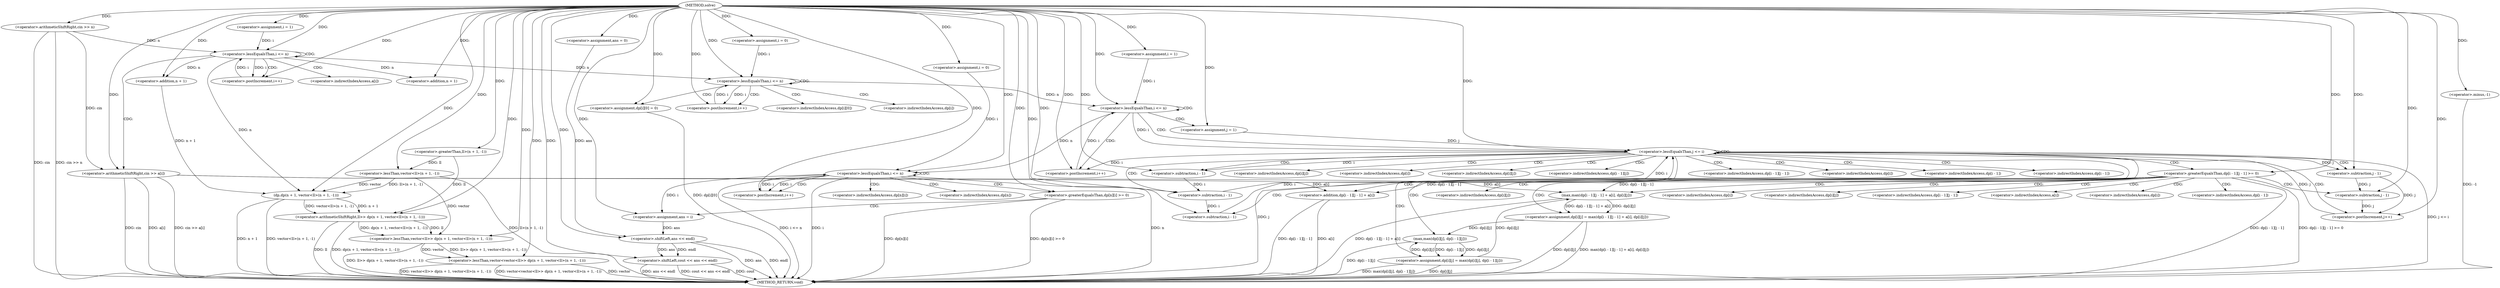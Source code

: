 digraph "solve" {  
"1000274" [label = "(METHOD,solve)" ]
"1000442" [label = "(METHOD_RETURN,void)" ]
"1000277" [label = "(<operator>.arithmeticShiftRight,cin >> n)" ]
"1000296" [label = "(<operator>.lessThan,vector<vector<ll>> dp(n + 1, vector<ll>(n + 1, -1)))" ]
"1000413" [label = "(<operator>.assignment,ans = 0)" ]
"1000437" [label = "(<operator>.shiftLeft,cout << ans << endl)" ]
"1000283" [label = "(<operator>.assignment,i = 1)" ]
"1000286" [label = "(<operator>.lessEqualsThan,i <= n)" ]
"1000289" [label = "(<operator>.postIncrement,i++)" ]
"1000291" [label = "(<operator>.arithmeticShiftRight,cin >> a[i])" ]
"1000318" [label = "(<operator>.assignment,i = 0)" ]
"1000321" [label = "(<operator>.lessEqualsThan,i <= n)" ]
"1000324" [label = "(<operator>.postIncrement,i++)" ]
"1000336" [label = "(<operator>.assignment,i = 1)" ]
"1000339" [label = "(<operator>.lessEqualsThan,i <= n)" ]
"1000342" [label = "(<operator>.postIncrement,i++)" ]
"1000418" [label = "(<operator>.assignment,i = 0)" ]
"1000421" [label = "(<operator>.lessEqualsThan,i <= n)" ]
"1000424" [label = "(<operator>.postIncrement,i++)" ]
"1000298" [label = "(<operator>.lessThan,vector<ll>> dp(n + 1, vector<ll>(n + 1, -1)))" ]
"1000327" [label = "(<operator>.assignment,dp[i][0] = 0)" ]
"1000427" [label = "(<operator>.greaterEqualsThan,dp[n][i] >= 0)" ]
"1000434" [label = "(<operator>.assignment,ans = i)" ]
"1000439" [label = "(<operator>.shiftLeft,ans << endl)" ]
"1000300" [label = "(<operator>.arithmeticShiftRight,ll>> dp(n + 1, vector<ll>(n + 1, -1)))" ]
"1000347" [label = "(<operator>.assignment,j = 1)" ]
"1000350" [label = "(<operator>.lessEqualsThan,j <= i)" ]
"1000353" [label = "(<operator>.postIncrement,j++)" ]
"1000302" [label = "(dp,dp(n + 1, vector<ll>(n + 1, -1)))" ]
"1000356" [label = "(<operator>.assignment,dp[i][j] = max(dp[i][j], dp[i - 1][j]))" ]
"1000303" [label = "(<operator>.addition,n + 1)" ]
"1000306" [label = "(<operator>.lessThan,vector<ll>(n + 1, -1))" ]
"1000376" [label = "(<operator>.greaterEqualsThan,dp[i - 1][j - 1] >= 0)" ]
"1000387" [label = "(<operator>.assignment,dp[i][j] = max(dp[i - 1][j - 1] + a[i], dp[i][j]))" ]
"1000308" [label = "(<operator>.greaterThan,ll>(n + 1, -1))" ]
"1000362" [label = "(max,max(dp[i][j], dp[i - 1][j]))" ]
"1000311" [label = "(<operator>.addition,n + 1)" ]
"1000314" [label = "(<operator>.minus,-1)" ]
"1000393" [label = "(max,max(dp[i - 1][j - 1] + a[i], dp[i][j]))" ]
"1000383" [label = "(<operator>.subtraction,j - 1)" ]
"1000394" [label = "(<operator>.addition,dp[i - 1][j - 1] + a[i])" ]
"1000371" [label = "(<operator>.subtraction,i - 1)" ]
"1000380" [label = "(<operator>.subtraction,i - 1)" ]
"1000401" [label = "(<operator>.subtraction,j - 1)" ]
"1000398" [label = "(<operator>.subtraction,i - 1)" ]
"1000293" [label = "(<operator>.indirectIndexAccess,a[i])" ]
"1000328" [label = "(<operator>.indirectIndexAccess,dp[i][0])" ]
"1000428" [label = "(<operator>.indirectIndexAccess,dp[n][i])" ]
"1000329" [label = "(<operator>.indirectIndexAccess,dp[i])" ]
"1000429" [label = "(<operator>.indirectIndexAccess,dp[n])" ]
"1000357" [label = "(<operator>.indirectIndexAccess,dp[i][j])" ]
"1000358" [label = "(<operator>.indirectIndexAccess,dp[i])" ]
"1000363" [label = "(<operator>.indirectIndexAccess,dp[i][j])" ]
"1000368" [label = "(<operator>.indirectIndexAccess,dp[i - 1][j])" ]
"1000377" [label = "(<operator>.indirectIndexAccess,dp[i - 1][j - 1])" ]
"1000388" [label = "(<operator>.indirectIndexAccess,dp[i][j])" ]
"1000364" [label = "(<operator>.indirectIndexAccess,dp[i])" ]
"1000369" [label = "(<operator>.indirectIndexAccess,dp[i - 1])" ]
"1000378" [label = "(<operator>.indirectIndexAccess,dp[i - 1])" ]
"1000389" [label = "(<operator>.indirectIndexAccess,dp[i])" ]
"1000407" [label = "(<operator>.indirectIndexAccess,dp[i][j])" ]
"1000395" [label = "(<operator>.indirectIndexAccess,dp[i - 1][j - 1])" ]
"1000404" [label = "(<operator>.indirectIndexAccess,a[i])" ]
"1000408" [label = "(<operator>.indirectIndexAccess,dp[i])" ]
"1000396" [label = "(<operator>.indirectIndexAccess,dp[i - 1])" ]
  "1000277" -> "1000442"  [ label = "DDG: cin"] 
  "1000277" -> "1000442"  [ label = "DDG: cin >> n"] 
  "1000296" -> "1000442"  [ label = "DDG: vector"] 
  "1000300" -> "1000442"  [ label = "DDG: ll"] 
  "1000302" -> "1000442"  [ label = "DDG: n + 1"] 
  "1000314" -> "1000442"  [ label = "DDG: -1"] 
  "1000306" -> "1000442"  [ label = "DDG: ll>(n + 1, -1)"] 
  "1000302" -> "1000442"  [ label = "DDG: vector<ll>(n + 1, -1)"] 
  "1000300" -> "1000442"  [ label = "DDG: dp(n + 1, vector<ll>(n + 1, -1))"] 
  "1000298" -> "1000442"  [ label = "DDG: ll>> dp(n + 1, vector<ll>(n + 1, -1))"] 
  "1000296" -> "1000442"  [ label = "DDG: vector<ll>> dp(n + 1, vector<ll>(n + 1, -1))"] 
  "1000296" -> "1000442"  [ label = "DDG: vector<vector<ll>> dp(n + 1, vector<ll>(n + 1, -1))"] 
  "1000421" -> "1000442"  [ label = "DDG: i"] 
  "1000421" -> "1000442"  [ label = "DDG: n"] 
  "1000421" -> "1000442"  [ label = "DDG: i <= n"] 
  "1000439" -> "1000442"  [ label = "DDG: ans"] 
  "1000437" -> "1000442"  [ label = "DDG: ans << endl"] 
  "1000437" -> "1000442"  [ label = "DDG: cout << ans << endl"] 
  "1000427" -> "1000442"  [ label = "DDG: dp[n][i]"] 
  "1000427" -> "1000442"  [ label = "DDG: dp[n][i] >= 0"] 
  "1000350" -> "1000442"  [ label = "DDG: j"] 
  "1000350" -> "1000442"  [ label = "DDG: j <= i"] 
  "1000356" -> "1000442"  [ label = "DDG: dp[i][j]"] 
  "1000362" -> "1000442"  [ label = "DDG: dp[i - 1][j]"] 
  "1000356" -> "1000442"  [ label = "DDG: max(dp[i][j], dp[i - 1][j])"] 
  "1000376" -> "1000442"  [ label = "DDG: dp[i - 1][j - 1]"] 
  "1000376" -> "1000442"  [ label = "DDG: dp[i - 1][j - 1] >= 0"] 
  "1000387" -> "1000442"  [ label = "DDG: dp[i][j]"] 
  "1000394" -> "1000442"  [ label = "DDG: dp[i - 1][j - 1]"] 
  "1000394" -> "1000442"  [ label = "DDG: a[i]"] 
  "1000393" -> "1000442"  [ label = "DDG: dp[i - 1][j - 1] + a[i]"] 
  "1000387" -> "1000442"  [ label = "DDG: max(dp[i - 1][j - 1] + a[i], dp[i][j])"] 
  "1000327" -> "1000442"  [ label = "DDG: dp[i][0]"] 
  "1000291" -> "1000442"  [ label = "DDG: cin"] 
  "1000291" -> "1000442"  [ label = "DDG: a[i]"] 
  "1000291" -> "1000442"  [ label = "DDG: cin >> a[i]"] 
  "1000439" -> "1000442"  [ label = "DDG: endl"] 
  "1000437" -> "1000442"  [ label = "DDG: cout"] 
  "1000274" -> "1000413"  [ label = "DDG: "] 
  "1000274" -> "1000277"  [ label = "DDG: "] 
  "1000274" -> "1000283"  [ label = "DDG: "] 
  "1000298" -> "1000296"  [ label = "DDG: vector"] 
  "1000274" -> "1000296"  [ label = "DDG: "] 
  "1000298" -> "1000296"  [ label = "DDG: ll>> dp(n + 1, vector<ll>(n + 1, -1))"] 
  "1000274" -> "1000318"  [ label = "DDG: "] 
  "1000274" -> "1000336"  [ label = "DDG: "] 
  "1000274" -> "1000418"  [ label = "DDG: "] 
  "1000274" -> "1000437"  [ label = "DDG: "] 
  "1000439" -> "1000437"  [ label = "DDG: endl"] 
  "1000439" -> "1000437"  [ label = "DDG: ans"] 
  "1000283" -> "1000286"  [ label = "DDG: i"] 
  "1000289" -> "1000286"  [ label = "DDG: i"] 
  "1000274" -> "1000286"  [ label = "DDG: "] 
  "1000277" -> "1000286"  [ label = "DDG: n"] 
  "1000286" -> "1000289"  [ label = "DDG: i"] 
  "1000274" -> "1000289"  [ label = "DDG: "] 
  "1000277" -> "1000291"  [ label = "DDG: cin"] 
  "1000274" -> "1000291"  [ label = "DDG: "] 
  "1000306" -> "1000298"  [ label = "DDG: vector"] 
  "1000274" -> "1000298"  [ label = "DDG: "] 
  "1000300" -> "1000298"  [ label = "DDG: dp(n + 1, vector<ll>(n + 1, -1))"] 
  "1000300" -> "1000298"  [ label = "DDG: ll"] 
  "1000318" -> "1000321"  [ label = "DDG: i"] 
  "1000324" -> "1000321"  [ label = "DDG: i"] 
  "1000274" -> "1000321"  [ label = "DDG: "] 
  "1000286" -> "1000321"  [ label = "DDG: n"] 
  "1000321" -> "1000324"  [ label = "DDG: i"] 
  "1000274" -> "1000324"  [ label = "DDG: "] 
  "1000274" -> "1000327"  [ label = "DDG: "] 
  "1000336" -> "1000339"  [ label = "DDG: i"] 
  "1000342" -> "1000339"  [ label = "DDG: i"] 
  "1000274" -> "1000339"  [ label = "DDG: "] 
  "1000321" -> "1000339"  [ label = "DDG: n"] 
  "1000350" -> "1000342"  [ label = "DDG: i"] 
  "1000274" -> "1000342"  [ label = "DDG: "] 
  "1000418" -> "1000421"  [ label = "DDG: i"] 
  "1000424" -> "1000421"  [ label = "DDG: i"] 
  "1000274" -> "1000421"  [ label = "DDG: "] 
  "1000339" -> "1000421"  [ label = "DDG: n"] 
  "1000421" -> "1000424"  [ label = "DDG: i"] 
  "1000274" -> "1000424"  [ label = "DDG: "] 
  "1000421" -> "1000434"  [ label = "DDG: i"] 
  "1000274" -> "1000434"  [ label = "DDG: "] 
  "1000413" -> "1000439"  [ label = "DDG: ans"] 
  "1000434" -> "1000439"  [ label = "DDG: ans"] 
  "1000274" -> "1000439"  [ label = "DDG: "] 
  "1000308" -> "1000300"  [ label = "DDG: ll"] 
  "1000274" -> "1000300"  [ label = "DDG: "] 
  "1000302" -> "1000300"  [ label = "DDG: n + 1"] 
  "1000302" -> "1000300"  [ label = "DDG: vector<ll>(n + 1, -1)"] 
  "1000274" -> "1000347"  [ label = "DDG: "] 
  "1000274" -> "1000427"  [ label = "DDG: "] 
  "1000311" -> "1000302"  [ label = "DDG: n + 1"] 
  "1000274" -> "1000302"  [ label = "DDG: "] 
  "1000286" -> "1000302"  [ label = "DDG: n"] 
  "1000306" -> "1000302"  [ label = "DDG: ll>(n + 1, -1)"] 
  "1000306" -> "1000302"  [ label = "DDG: vector"] 
  "1000347" -> "1000350"  [ label = "DDG: j"] 
  "1000353" -> "1000350"  [ label = "DDG: j"] 
  "1000274" -> "1000350"  [ label = "DDG: "] 
  "1000339" -> "1000350"  [ label = "DDG: i"] 
  "1000380" -> "1000350"  [ label = "DDG: i"] 
  "1000398" -> "1000350"  [ label = "DDG: i"] 
  "1000383" -> "1000353"  [ label = "DDG: j"] 
  "1000401" -> "1000353"  [ label = "DDG: j"] 
  "1000274" -> "1000353"  [ label = "DDG: "] 
  "1000362" -> "1000356"  [ label = "DDG: dp[i][j]"] 
  "1000362" -> "1000356"  [ label = "DDG: dp[i - 1][j]"] 
  "1000286" -> "1000303"  [ label = "DDG: n"] 
  "1000274" -> "1000303"  [ label = "DDG: "] 
  "1000274" -> "1000306"  [ label = "DDG: "] 
  "1000308" -> "1000306"  [ label = "DDG: ll"] 
  "1000393" -> "1000387"  [ label = "DDG: dp[i][j]"] 
  "1000393" -> "1000387"  [ label = "DDG: dp[i - 1][j - 1] + a[i]"] 
  "1000274" -> "1000308"  [ label = "DDG: "] 
  "1000356" -> "1000362"  [ label = "DDG: dp[i][j]"] 
  "1000387" -> "1000362"  [ label = "DDG: dp[i][j]"] 
  "1000274" -> "1000376"  [ label = "DDG: "] 
  "1000274" -> "1000311"  [ label = "DDG: "] 
  "1000286" -> "1000311"  [ label = "DDG: n"] 
  "1000291" -> "1000393"  [ label = "DDG: a[i]"] 
  "1000376" -> "1000393"  [ label = "DDG: dp[i - 1][j - 1]"] 
  "1000356" -> "1000393"  [ label = "DDG: dp[i][j]"] 
  "1000274" -> "1000314"  [ label = "DDG: "] 
  "1000350" -> "1000383"  [ label = "DDG: j"] 
  "1000274" -> "1000383"  [ label = "DDG: "] 
  "1000376" -> "1000394"  [ label = "DDG: dp[i - 1][j - 1]"] 
  "1000291" -> "1000394"  [ label = "DDG: a[i]"] 
  "1000350" -> "1000371"  [ label = "DDG: i"] 
  "1000274" -> "1000371"  [ label = "DDG: "] 
  "1000371" -> "1000380"  [ label = "DDG: i"] 
  "1000274" -> "1000380"  [ label = "DDG: "] 
  "1000383" -> "1000401"  [ label = "DDG: j"] 
  "1000274" -> "1000401"  [ label = "DDG: "] 
  "1000380" -> "1000398"  [ label = "DDG: i"] 
  "1000274" -> "1000398"  [ label = "DDG: "] 
  "1000286" -> "1000293"  [ label = "CDG: "] 
  "1000286" -> "1000291"  [ label = "CDG: "] 
  "1000286" -> "1000289"  [ label = "CDG: "] 
  "1000286" -> "1000286"  [ label = "CDG: "] 
  "1000321" -> "1000321"  [ label = "CDG: "] 
  "1000321" -> "1000329"  [ label = "CDG: "] 
  "1000321" -> "1000324"  [ label = "CDG: "] 
  "1000321" -> "1000328"  [ label = "CDG: "] 
  "1000321" -> "1000327"  [ label = "CDG: "] 
  "1000339" -> "1000339"  [ label = "CDG: "] 
  "1000339" -> "1000342"  [ label = "CDG: "] 
  "1000339" -> "1000350"  [ label = "CDG: "] 
  "1000339" -> "1000347"  [ label = "CDG: "] 
  "1000421" -> "1000424"  [ label = "CDG: "] 
  "1000421" -> "1000428"  [ label = "CDG: "] 
  "1000421" -> "1000427"  [ label = "CDG: "] 
  "1000421" -> "1000429"  [ label = "CDG: "] 
  "1000421" -> "1000421"  [ label = "CDG: "] 
  "1000427" -> "1000434"  [ label = "CDG: "] 
  "1000350" -> "1000362"  [ label = "CDG: "] 
  "1000350" -> "1000371"  [ label = "CDG: "] 
  "1000350" -> "1000368"  [ label = "CDG: "] 
  "1000350" -> "1000353"  [ label = "CDG: "] 
  "1000350" -> "1000383"  [ label = "CDG: "] 
  "1000350" -> "1000357"  [ label = "CDG: "] 
  "1000350" -> "1000363"  [ label = "CDG: "] 
  "1000350" -> "1000376"  [ label = "CDG: "] 
  "1000350" -> "1000378"  [ label = "CDG: "] 
  "1000350" -> "1000364"  [ label = "CDG: "] 
  "1000350" -> "1000380"  [ label = "CDG: "] 
  "1000350" -> "1000350"  [ label = "CDG: "] 
  "1000350" -> "1000356"  [ label = "CDG: "] 
  "1000350" -> "1000377"  [ label = "CDG: "] 
  "1000350" -> "1000358"  [ label = "CDG: "] 
  "1000350" -> "1000369"  [ label = "CDG: "] 
  "1000376" -> "1000389"  [ label = "CDG: "] 
  "1000376" -> "1000387"  [ label = "CDG: "] 
  "1000376" -> "1000396"  [ label = "CDG: "] 
  "1000376" -> "1000388"  [ label = "CDG: "] 
  "1000376" -> "1000404"  [ label = "CDG: "] 
  "1000376" -> "1000407"  [ label = "CDG: "] 
  "1000376" -> "1000398"  [ label = "CDG: "] 
  "1000376" -> "1000394"  [ label = "CDG: "] 
  "1000376" -> "1000408"  [ label = "CDG: "] 
  "1000376" -> "1000401"  [ label = "CDG: "] 
  "1000376" -> "1000393"  [ label = "CDG: "] 
  "1000376" -> "1000395"  [ label = "CDG: "] 
}
